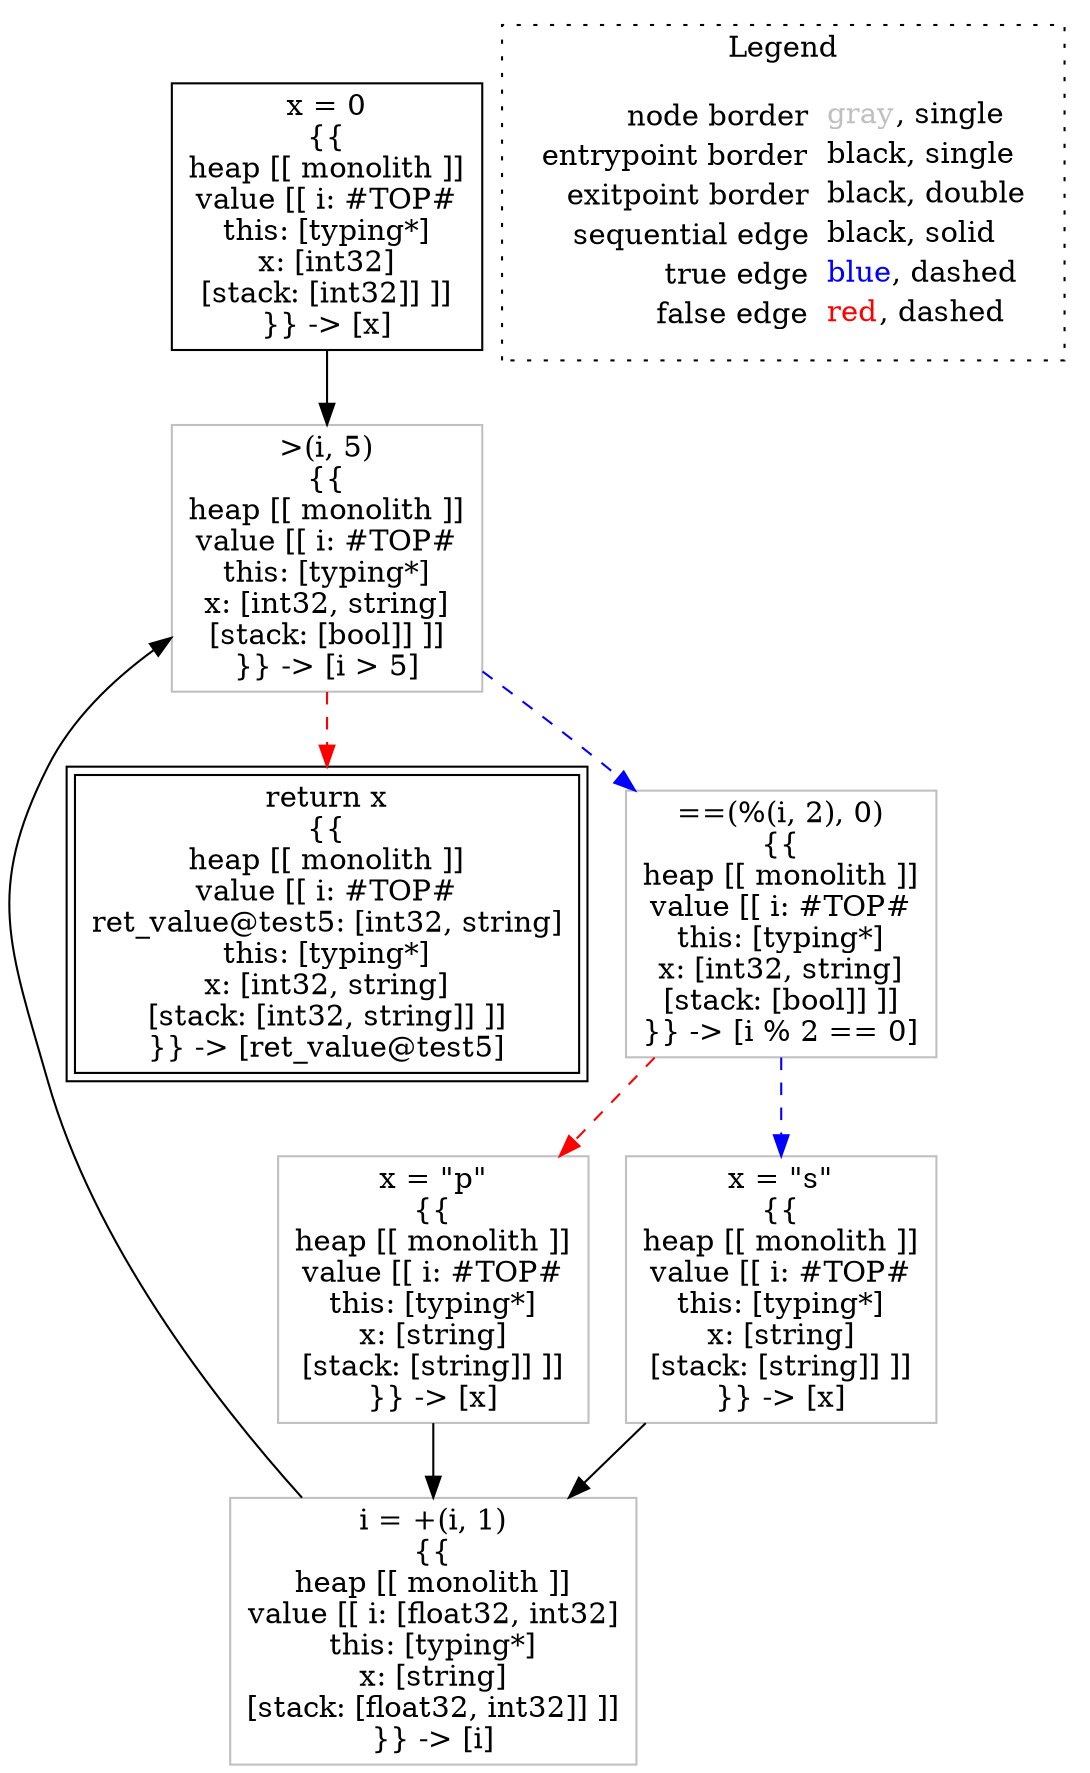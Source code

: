 digraph {
	"node0" [shape="rect",color="black",label=<x = 0<BR/>{{<BR/>heap [[ monolith ]]<BR/>value [[ i: #TOP#<BR/>this: [typing*]<BR/>x: [int32]<BR/>[stack: [int32]] ]]<BR/>}} -&gt; [x]>];
	"node1" [shape="rect",color="gray",label=<i = +(i, 1)<BR/>{{<BR/>heap [[ monolith ]]<BR/>value [[ i: [float32, int32]<BR/>this: [typing*]<BR/>x: [string]<BR/>[stack: [float32, int32]] ]]<BR/>}} -&gt; [i]>];
	"node2" [shape="rect",color="gray",label=<x = &quot;p&quot;<BR/>{{<BR/>heap [[ monolith ]]<BR/>value [[ i: #TOP#<BR/>this: [typing*]<BR/>x: [string]<BR/>[stack: [string]] ]]<BR/>}} -&gt; [x]>];
	"node3" [shape="rect",color="gray",label=<x = &quot;s&quot;<BR/>{{<BR/>heap [[ monolith ]]<BR/>value [[ i: #TOP#<BR/>this: [typing*]<BR/>x: [string]<BR/>[stack: [string]] ]]<BR/>}} -&gt; [x]>];
	"node4" [shape="rect",color="black",peripheries="2",label=<return x<BR/>{{<BR/>heap [[ monolith ]]<BR/>value [[ i: #TOP#<BR/>ret_value@test5: [int32, string]<BR/>this: [typing*]<BR/>x: [int32, string]<BR/>[stack: [int32, string]] ]]<BR/>}} -&gt; [ret_value@test5]>];
	"node5" [shape="rect",color="gray",label=<&gt;(i, 5)<BR/>{{<BR/>heap [[ monolith ]]<BR/>value [[ i: #TOP#<BR/>this: [typing*]<BR/>x: [int32, string]<BR/>[stack: [bool]] ]]<BR/>}} -&gt; [i &gt; 5]>];
	"node6" [shape="rect",color="gray",label=<==(%(i, 2), 0)<BR/>{{<BR/>heap [[ monolith ]]<BR/>value [[ i: #TOP#<BR/>this: [typing*]<BR/>x: [int32, string]<BR/>[stack: [bool]] ]]<BR/>}} -&gt; [i % 2 == 0]>];
	"node1" -> "node5" [color="black"];
	"node2" -> "node1" [color="black"];
	"node3" -> "node1" [color="black"];
	"node5" -> "node4" [color="red",style="dashed"];
	"node5" -> "node6" [color="blue",style="dashed"];
	"node0" -> "node5" [color="black"];
	"node6" -> "node2" [color="red",style="dashed"];
	"node6" -> "node3" [color="blue",style="dashed"];
subgraph cluster_legend {
	label="Legend";
	style=dotted;
	node [shape=plaintext];
	"legend" [label=<<table border="0" cellpadding="2" cellspacing="0" cellborder="0"><tr><td align="right">node border&nbsp;</td><td align="left"><font color="gray">gray</font>, single</td></tr><tr><td align="right">entrypoint border&nbsp;</td><td align="left"><font color="black">black</font>, single</td></tr><tr><td align="right">exitpoint border&nbsp;</td><td align="left"><font color="black">black</font>, double</td></tr><tr><td align="right">sequential edge&nbsp;</td><td align="left"><font color="black">black</font>, solid</td></tr><tr><td align="right">true edge&nbsp;</td><td align="left"><font color="blue">blue</font>, dashed</td></tr><tr><td align="right">false edge&nbsp;</td><td align="left"><font color="red">red</font>, dashed</td></tr></table>>];
}

}
